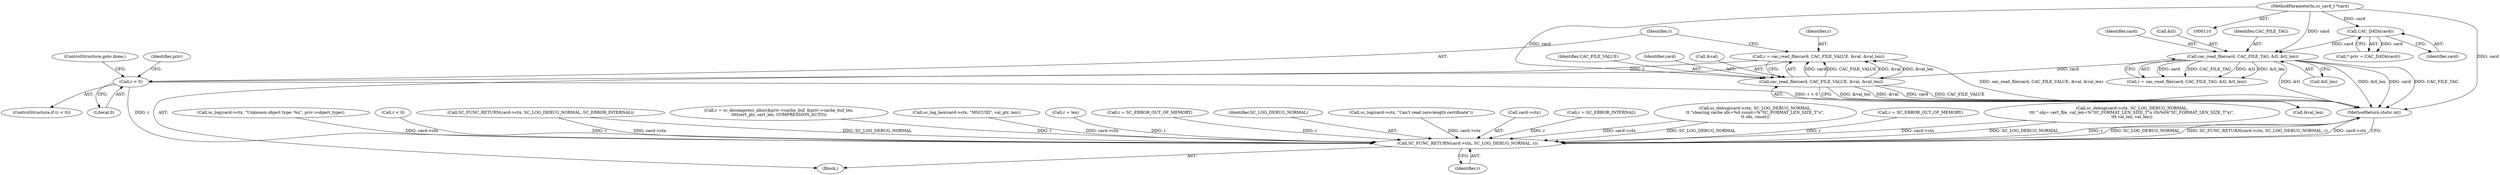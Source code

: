 digraph "0_OpenSC_8fe377e93b4b56060e5bbfb6f3142ceaeca744fa_3@API" {
"1000256" [label="(Call,r = cac_read_file(card, CAC_FILE_VALUE, &val, &val_len))"];
"1000258" [label="(Call,cac_read_file(card, CAC_FILE_VALUE, &val, &val_len))"];
"1000243" [label="(Call,cac_read_file(card, CAC_FILE_TAG, &tl, &tl_len))"];
"1000120" [label="(Call,CAC_DATA(card))"];
"1000111" [label="(MethodParameterIn,sc_card_t *card)"];
"1000266" [label="(Call,r < 0)"];
"1000627" [label="(Call,SC_FUNC_RETURN(card->ctx, SC_LOG_DEBUG_NORMAL, r))"];
"1000116" [label="(Block,)"];
"1000580" [label="(Call,sc_log(card->ctx, \"Unknown object type: %x\", priv->object_type))"];
"1000263" [label="(Call,&val_len)"];
"1000118" [label="(Call,* priv = CAC_DATA(card))"];
"1000266" [label="(Call,r < 0)"];
"1000627" [label="(Call,SC_FUNC_RETURN(card->ctx, SC_LOG_DEBUG_NORMAL, r))"];
"1000251" [label="(Call,r < 0)"];
"1000121" [label="(Identifier,card)"];
"1000235" [label="(Call,SC_FUNC_RETURN(card->ctx, SC_LOG_DEBUG_NORMAL, SC_ERROR_INTERNAL))"];
"1000518" [label="(Call,r = sc_decompress_alloc(&priv->cache_buf, &priv->cache_buf_len,\n\t\t\t\tcert_ptr, cert_len, COMPRESSION_AUTO))"];
"1000267" [label="(Identifier,r)"];
"1000244" [label="(Identifier,card)"];
"1000246" [label="(Call,&tl)"];
"1000120" [label="(Call,CAC_DATA(card))"];
"1000241" [label="(Call,r = cac_read_file(card, CAC_FILE_TAG, &tl, &tl_len))"];
"1000260" [label="(Identifier,CAC_FILE_VALUE)"];
"1000248" [label="(Call,&tl_len)"];
"1000256" [label="(Call,r = cac_read_file(card, CAC_FILE_VALUE, &val, &val_len))"];
"1000258" [label="(Call,cac_read_file(card, CAC_FILE_VALUE, &val, &val_len))"];
"1000494" [label="(Call,sc_log_hex(card->ctx, \"MSCUID\", val_ptr, len))"];
"1000111" [label="(MethodParameterIn,sc_card_t *card)"];
"1000615" [label="(Call,r = len)"];
"1000554" [label="(Call,r = SC_ERROR_OUT_OF_MEMORY)"];
"1000245" [label="(Identifier,CAC_FILE_TAG)"];
"1000243" [label="(Call,cac_read_file(card, CAC_FILE_TAG, &tl, &tl_len))"];
"1000631" [label="(Identifier,SC_LOG_DEBUG_NORMAL)"];
"1000571" [label="(Call,sc_log(card->ctx, \"Can't read zero-length certificate\"))"];
"1000257" [label="(Identifier,r)"];
"1000633" [label="(MethodReturn,static int)"];
"1000269" [label="(ControlStructure,goto done;)"];
"1000628" [label="(Call,card->ctx)"];
"1000265" [label="(ControlStructure,if (r < 0))"];
"1000272" [label="(Identifier,priv)"];
"1000588" [label="(Call,r = SC_ERROR_INTERNAL)"];
"1000259" [label="(Identifier,card)"];
"1000202" [label="(Call,sc_debug(card->ctx, SC_LOG_DEBUG_NORMAL,\n\t\t \"clearing cache idx=%d count=%\"SC_FORMAT_LEN_SIZE_T\"u\",\n\t\t idx, count))"];
"1000294" [label="(Call,r = SC_ERROR_OUT_OF_MEMORY)"];
"1000268" [label="(Literal,0)"];
"1000632" [label="(Identifier,r)"];
"1000395" [label="(Call,sc_debug(card->ctx, SC_LOG_DEBUG_NORMAL,\n\t\t\t \" obj= cert_file, val_len=%\"SC_FORMAT_LEN_SIZE_T\"u (0x%04\"SC_FORMAT_LEN_SIZE_T\"x)\",\n\t\t\t val_len, val_len))"];
"1000261" [label="(Call,&val)"];
"1000256" -> "1000116"  [label="AST: "];
"1000256" -> "1000258"  [label="CFG: "];
"1000257" -> "1000256"  [label="AST: "];
"1000258" -> "1000256"  [label="AST: "];
"1000267" -> "1000256"  [label="CFG: "];
"1000256" -> "1000633"  [label="DDG: cac_read_file(card, CAC_FILE_VALUE, &val, &val_len)"];
"1000258" -> "1000256"  [label="DDG: card"];
"1000258" -> "1000256"  [label="DDG: CAC_FILE_VALUE"];
"1000258" -> "1000256"  [label="DDG: &val"];
"1000258" -> "1000256"  [label="DDG: &val_len"];
"1000256" -> "1000266"  [label="DDG: r"];
"1000258" -> "1000263"  [label="CFG: "];
"1000259" -> "1000258"  [label="AST: "];
"1000260" -> "1000258"  [label="AST: "];
"1000261" -> "1000258"  [label="AST: "];
"1000263" -> "1000258"  [label="AST: "];
"1000258" -> "1000633"  [label="DDG: card"];
"1000258" -> "1000633"  [label="DDG: CAC_FILE_VALUE"];
"1000258" -> "1000633"  [label="DDG: &val_len"];
"1000258" -> "1000633"  [label="DDG: &val"];
"1000243" -> "1000258"  [label="DDG: card"];
"1000111" -> "1000258"  [label="DDG: card"];
"1000243" -> "1000241"  [label="AST: "];
"1000243" -> "1000248"  [label="CFG: "];
"1000244" -> "1000243"  [label="AST: "];
"1000245" -> "1000243"  [label="AST: "];
"1000246" -> "1000243"  [label="AST: "];
"1000248" -> "1000243"  [label="AST: "];
"1000241" -> "1000243"  [label="CFG: "];
"1000243" -> "1000633"  [label="DDG: &tl_len"];
"1000243" -> "1000633"  [label="DDG: card"];
"1000243" -> "1000633"  [label="DDG: CAC_FILE_TAG"];
"1000243" -> "1000633"  [label="DDG: &tl"];
"1000243" -> "1000241"  [label="DDG: card"];
"1000243" -> "1000241"  [label="DDG: CAC_FILE_TAG"];
"1000243" -> "1000241"  [label="DDG: &tl"];
"1000243" -> "1000241"  [label="DDG: &tl_len"];
"1000120" -> "1000243"  [label="DDG: card"];
"1000111" -> "1000243"  [label="DDG: card"];
"1000120" -> "1000118"  [label="AST: "];
"1000120" -> "1000121"  [label="CFG: "];
"1000121" -> "1000120"  [label="AST: "];
"1000118" -> "1000120"  [label="CFG: "];
"1000120" -> "1000118"  [label="DDG: card"];
"1000111" -> "1000120"  [label="DDG: card"];
"1000111" -> "1000110"  [label="AST: "];
"1000111" -> "1000633"  [label="DDG: card"];
"1000266" -> "1000265"  [label="AST: "];
"1000266" -> "1000268"  [label="CFG: "];
"1000267" -> "1000266"  [label="AST: "];
"1000268" -> "1000266"  [label="AST: "];
"1000269" -> "1000266"  [label="CFG: "];
"1000272" -> "1000266"  [label="CFG: "];
"1000266" -> "1000633"  [label="DDG: r < 0"];
"1000266" -> "1000627"  [label="DDG: r"];
"1000627" -> "1000116"  [label="AST: "];
"1000627" -> "1000632"  [label="CFG: "];
"1000628" -> "1000627"  [label="AST: "];
"1000631" -> "1000627"  [label="AST: "];
"1000632" -> "1000627"  [label="AST: "];
"1000633" -> "1000627"  [label="CFG: "];
"1000627" -> "1000633"  [label="DDG: r"];
"1000627" -> "1000633"  [label="DDG: SC_LOG_DEBUG_NORMAL"];
"1000627" -> "1000633"  [label="DDG: SC_FUNC_RETURN(card->ctx, SC_LOG_DEBUG_NORMAL, r)"];
"1000627" -> "1000633"  [label="DDG: card->ctx"];
"1000395" -> "1000627"  [label="DDG: card->ctx"];
"1000395" -> "1000627"  [label="DDG: SC_LOG_DEBUG_NORMAL"];
"1000235" -> "1000627"  [label="DDG: card->ctx"];
"1000235" -> "1000627"  [label="DDG: SC_LOG_DEBUG_NORMAL"];
"1000494" -> "1000627"  [label="DDG: card->ctx"];
"1000202" -> "1000627"  [label="DDG: card->ctx"];
"1000202" -> "1000627"  [label="DDG: SC_LOG_DEBUG_NORMAL"];
"1000571" -> "1000627"  [label="DDG: card->ctx"];
"1000580" -> "1000627"  [label="DDG: card->ctx"];
"1000588" -> "1000627"  [label="DDG: r"];
"1000615" -> "1000627"  [label="DDG: r"];
"1000294" -> "1000627"  [label="DDG: r"];
"1000251" -> "1000627"  [label="DDG: r"];
"1000554" -> "1000627"  [label="DDG: r"];
"1000518" -> "1000627"  [label="DDG: r"];
}
